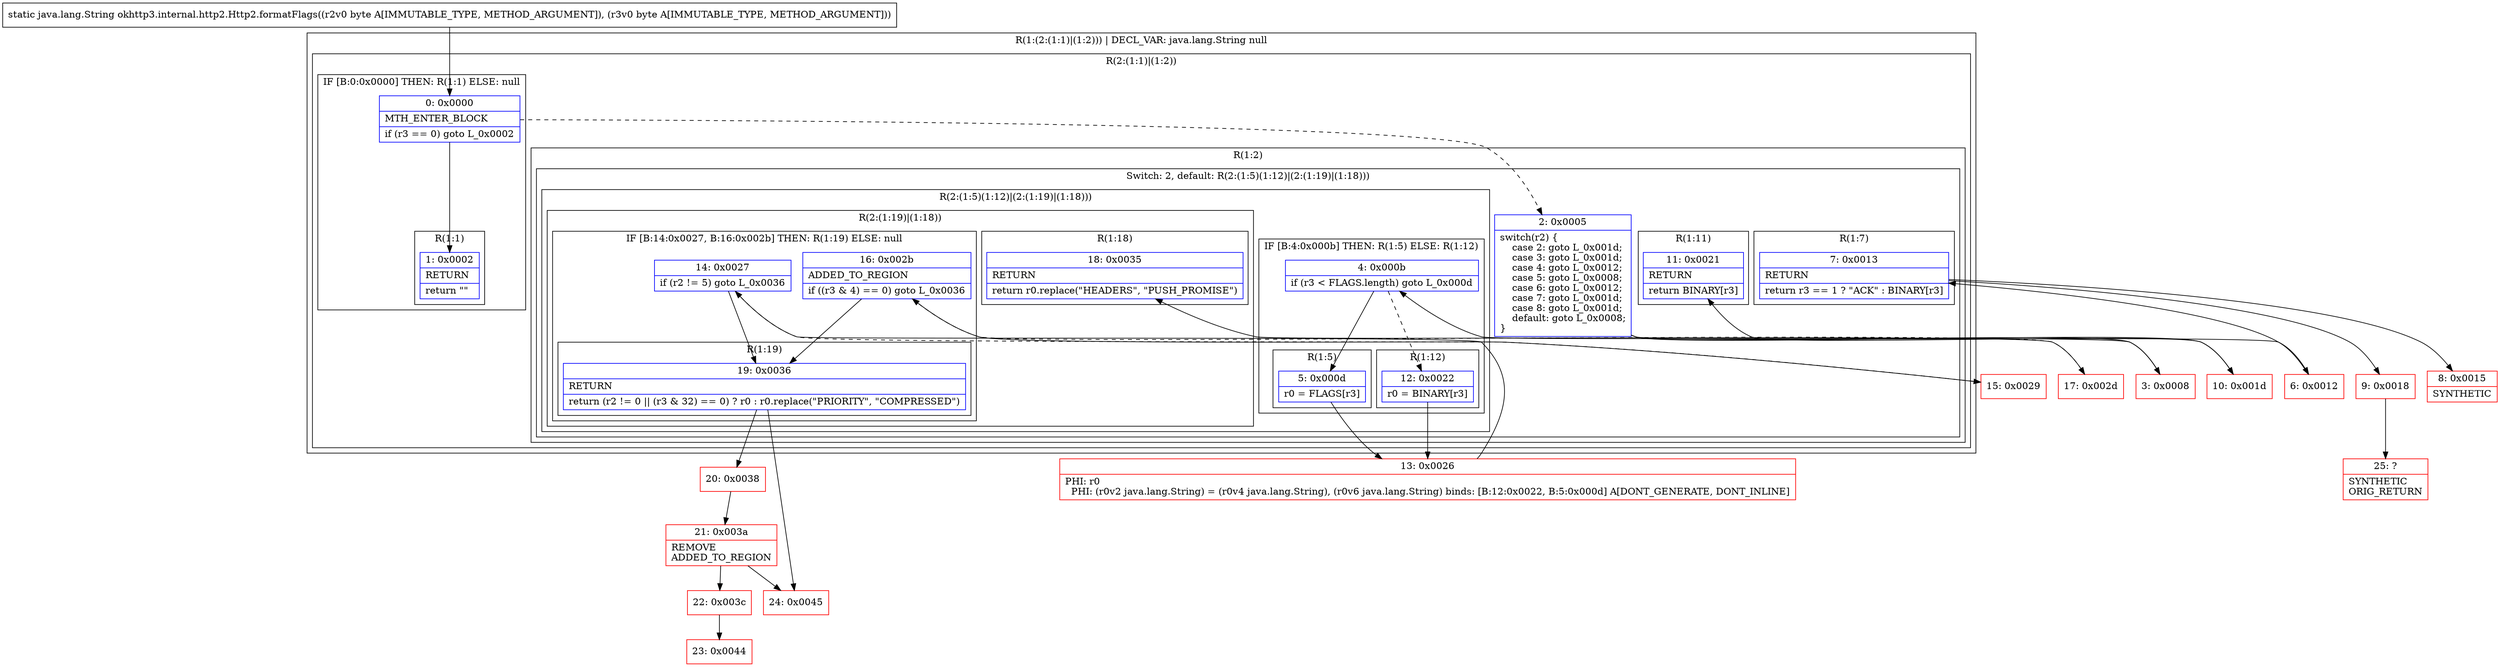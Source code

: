 digraph "CFG forokhttp3.internal.http2.Http2.formatFlags(BB)Ljava\/lang\/String;" {
subgraph cluster_Region_1063257708 {
label = "R(1:(2:(1:1)|(1:2))) | DECL_VAR: java.lang.String null\l";
node [shape=record,color=blue];
subgraph cluster_Region_694465943 {
label = "R(2:(1:1)|(1:2))";
node [shape=record,color=blue];
subgraph cluster_IfRegion_699689756 {
label = "IF [B:0:0x0000] THEN: R(1:1) ELSE: null";
node [shape=record,color=blue];
Node_0 [shape=record,label="{0\:\ 0x0000|MTH_ENTER_BLOCK\l|if (r3 == 0) goto L_0x0002\l}"];
subgraph cluster_Region_1554097302 {
label = "R(1:1)";
node [shape=record,color=blue];
Node_1 [shape=record,label="{1\:\ 0x0002|RETURN\l|return \"\"\l}"];
}
}
subgraph cluster_Region_1674418696 {
label = "R(1:2)";
node [shape=record,color=blue];
subgraph cluster_SwitchRegion_1862882283 {
label = "Switch: 2, default: R(2:(1:5)(1:12)|(2:(1:19)|(1:18)))";
node [shape=record,color=blue];
Node_2 [shape=record,label="{2\:\ 0x0005|switch(r2) \{\l    case 2: goto L_0x001d;\l    case 3: goto L_0x001d;\l    case 4: goto L_0x0012;\l    case 5: goto L_0x0008;\l    case 6: goto L_0x0012;\l    case 7: goto L_0x001d;\l    case 8: goto L_0x001d;\l    default: goto L_0x0008;\l\}\l}"];
subgraph cluster_Region_1701788061 {
label = "R(1:11)";
node [shape=record,color=blue];
Node_11 [shape=record,label="{11\:\ 0x0021|RETURN\l|return BINARY[r3]\l}"];
}
subgraph cluster_Region_884716722 {
label = "R(1:7)";
node [shape=record,color=blue];
Node_7 [shape=record,label="{7\:\ 0x0013|RETURN\l|return r3 == 1 ? \"ACK\" : BINARY[r3]\l}"];
}
subgraph cluster_Region_1000957431 {
label = "R(2:(1:5)(1:12)|(2:(1:19)|(1:18)))";
node [shape=record,color=blue];
subgraph cluster_IfRegion_505081698 {
label = "IF [B:4:0x000b] THEN: R(1:5) ELSE: R(1:12)";
node [shape=record,color=blue];
Node_4 [shape=record,label="{4\:\ 0x000b|if (r3 \< FLAGS.length) goto L_0x000d\l}"];
subgraph cluster_Region_2054614342 {
label = "R(1:5)";
node [shape=record,color=blue];
Node_5 [shape=record,label="{5\:\ 0x000d|r0 = FLAGS[r3]\l}"];
}
subgraph cluster_Region_134163808 {
label = "R(1:12)";
node [shape=record,color=blue];
Node_12 [shape=record,label="{12\:\ 0x0022|r0 = BINARY[r3]\l}"];
}
}
subgraph cluster_Region_36015853 {
label = "R(2:(1:19)|(1:18))";
node [shape=record,color=blue];
subgraph cluster_IfRegion_1800582207 {
label = "IF [B:14:0x0027, B:16:0x002b] THEN: R(1:19) ELSE: null";
node [shape=record,color=blue];
Node_14 [shape=record,label="{14\:\ 0x0027|if (r2 != 5) goto L_0x0036\l}"];
Node_16 [shape=record,label="{16\:\ 0x002b|ADDED_TO_REGION\l|if ((r3 & 4) == 0) goto L_0x0036\l}"];
subgraph cluster_Region_455402111 {
label = "R(1:19)";
node [shape=record,color=blue];
Node_19 [shape=record,label="{19\:\ 0x0036|RETURN\l|return (r2 != 0 \|\| (r3 & 32) == 0) ? r0 : r0.replace(\"PRIORITY\", \"COMPRESSED\")\l}"];
}
}
subgraph cluster_Region_1376546694 {
label = "R(1:18)";
node [shape=record,color=blue];
Node_18 [shape=record,label="{18\:\ 0x0035|RETURN\l|return r0.replace(\"HEADERS\", \"PUSH_PROMISE\")\l}"];
}
}
}
}
}
}
}
Node_3 [shape=record,color=red,label="{3\:\ 0x0008}"];
Node_6 [shape=record,color=red,label="{6\:\ 0x0012}"];
Node_8 [shape=record,color=red,label="{8\:\ 0x0015|SYNTHETIC\l}"];
Node_9 [shape=record,color=red,label="{9\:\ 0x0018}"];
Node_10 [shape=record,color=red,label="{10\:\ 0x001d}"];
Node_13 [shape=record,color=red,label="{13\:\ 0x0026|PHI: r0 \l  PHI: (r0v2 java.lang.String) = (r0v4 java.lang.String), (r0v6 java.lang.String) binds: [B:12:0x0022, B:5:0x000d] A[DONT_GENERATE, DONT_INLINE]\l}"];
Node_15 [shape=record,color=red,label="{15\:\ 0x0029}"];
Node_17 [shape=record,color=red,label="{17\:\ 0x002d}"];
Node_20 [shape=record,color=red,label="{20\:\ 0x0038}"];
Node_21 [shape=record,color=red,label="{21\:\ 0x003a|REMOVE\lADDED_TO_REGION\l}"];
Node_22 [shape=record,color=red,label="{22\:\ 0x003c}"];
Node_23 [shape=record,color=red,label="{23\:\ 0x0044}"];
Node_24 [shape=record,color=red,label="{24\:\ 0x0045}"];
Node_25 [shape=record,color=red,label="{25\:\ ?|SYNTHETIC\lORIG_RETURN\l}"];
MethodNode[shape=record,label="{static java.lang.String okhttp3.internal.http2.Http2.formatFlags((r2v0 byte A[IMMUTABLE_TYPE, METHOD_ARGUMENT]), (r3v0 byte A[IMMUTABLE_TYPE, METHOD_ARGUMENT])) }"];
MethodNode -> Node_0;
Node_0 -> Node_1;
Node_0 -> Node_2[style=dashed];
Node_2 -> Node_3;
Node_2 -> Node_6;
Node_2 -> Node_10;
Node_7 -> Node_8;
Node_7 -> Node_9;
Node_4 -> Node_5;
Node_4 -> Node_12[style=dashed];
Node_5 -> Node_13;
Node_12 -> Node_13;
Node_14 -> Node_15[style=dashed];
Node_14 -> Node_19;
Node_16 -> Node_17[style=dashed];
Node_16 -> Node_19;
Node_19 -> Node_20;
Node_19 -> Node_24;
Node_3 -> Node_4;
Node_6 -> Node_7;
Node_9 -> Node_25;
Node_10 -> Node_11;
Node_13 -> Node_14;
Node_15 -> Node_16;
Node_17 -> Node_18;
Node_20 -> Node_21;
Node_21 -> Node_22;
Node_21 -> Node_24;
Node_22 -> Node_23;
}

